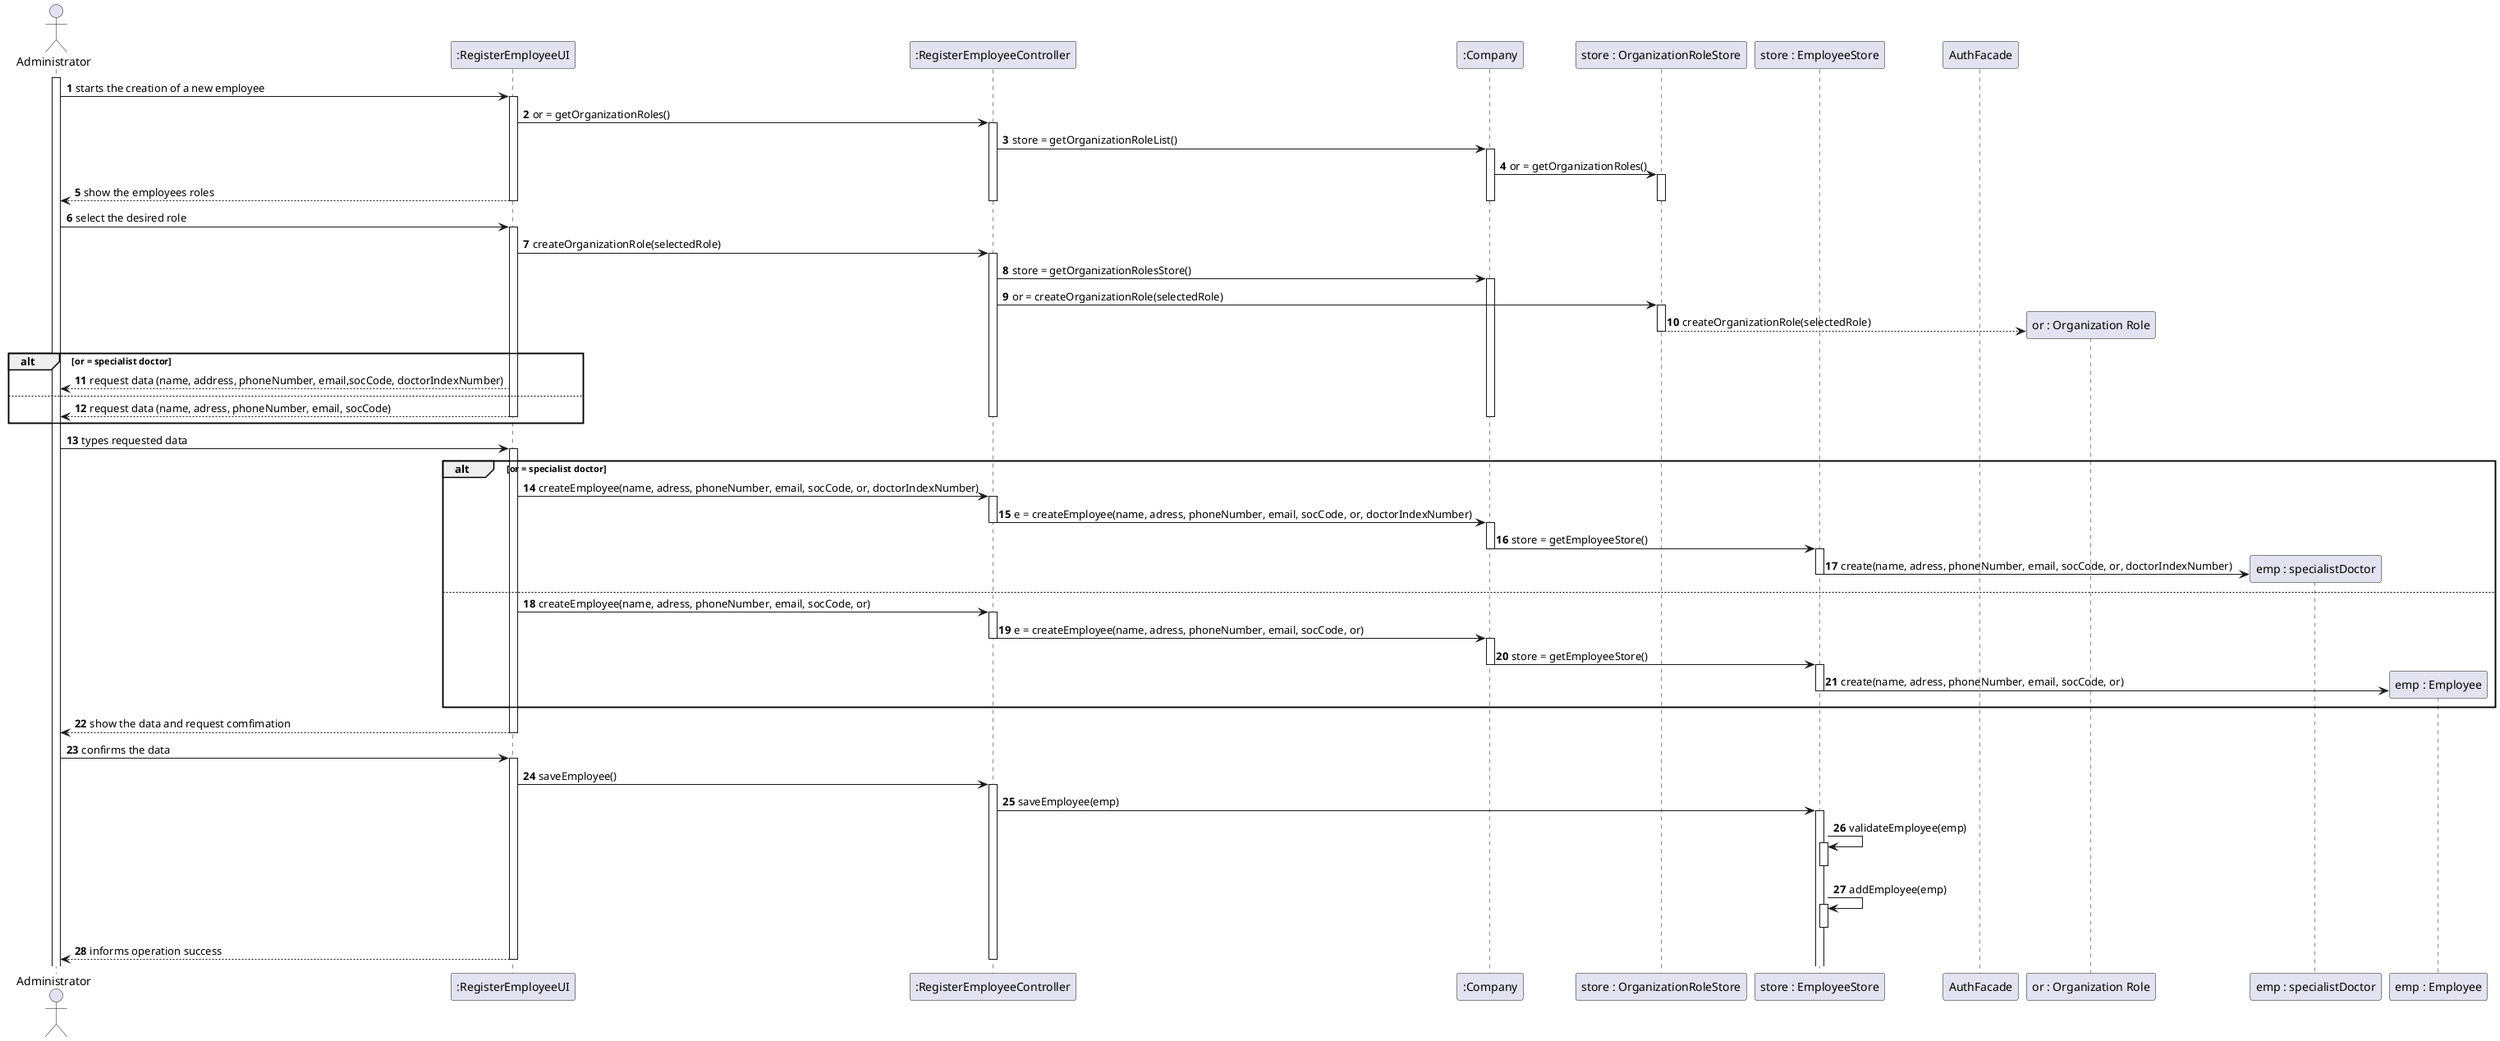 @startuml
autonumber
'hide footbox
actor "Administrator" as ADM

participant ":RegisterEmployeeUI" as UI
participant ":RegisterEmployeeController" as CTRL
participant ":Company" as COMP
participant "store : OrganizationRoleStore" as ORGSTORE

participant "store : EmployeeStore" as STORE
participant "AuthFacade" as FCD



activate ADM
ADM -> UI : starts the creation of a new employee
activate UI
UI -> CTRL: or = getOrganizationRoles()
activate CTRL
CTRL -> COMP : store = getOrganizationRoleList()
activate COMP
COMP -> ORGSTORE : or = getOrganizationRoles()
activate ORGSTORE
UI-->ADM : show the employees roles
deactivate ORGSTORE
deactivate COMP
deactivate CTRL
deactivate UI



ADM -> UI : select the desired role
activate UI
UI -> CTRL : createOrganizationRole(selectedRole)
activate CTRL
CTRL -> COMP : store = getOrganizationRolesStore()
activate COMP
CTRL -> ORGSTORE : or = createOrganizationRole(selectedRole)

activate ORGSTORE

ORGSTORE --> "or : Organization Role"** : createOrganizationRole(selectedRole)
deactivate ORGSTORE


alt or = specialist doctor
UI --> ADM : request data (name, address, phoneNumber, email,socCode, doctorIndexNumber)
else
UI --> ADM : request data (name, adress, phoneNumber, email, socCode)

deactivate COMP
deactivate CTRL
deactivate UI
end


ADM -> UI : types requested data
activate UI
alt or = specialist doctor
UI -> CTRL : createEmployee(name, adress, phoneNumber, email, socCode, or, doctorIndexNumber)
activate CTRL
CTRL -> COMP : e = createEmployee(name, adress, phoneNumber, email, socCode, or, doctorIndexNumber)
deactivate CTRL
activate COMP
COMP -> STORE : store = getEmployeeStore()
deactivate COMP
activate STORE
STORE -> "emp : specialistDoctor"** : create(name, adress, phoneNumber, email, socCode, or, doctorIndexNumber)
deactivate STORE
else
UI -> CTRL : createEmployee(name, adress, phoneNumber, email, socCode, or)
activate CTRL
CTRL -> COMP : e = createEmployee(name, adress, phoneNumber, email, socCode, or)
deactivate CTRL
activate COMP
COMP -> STORE : store = getEmployeeStore()
deactivate COMP
activate STORE
STORE -> "emp : Employee"** : create(name, adress, phoneNumber, email, socCode, or)
deactivate STORE
end

UI --> ADM : show the data and request comfimation
deactivate UI

ADM ->UI : confirms the data
activate UI
UI -> CTRL : saveEmployee()
activate CTRL
CTRL -> STORE : saveEmployee(emp)

activate STORE

STORE ->STORE : validateEmployee(emp)
activate STORE
deactivate STORE

STORE ->STORE : addEmployee(emp)
activate STORE
deactivate STORE
UI --> ADM : informs operation success
deactivate CTRL
deactivate UI





@enduml